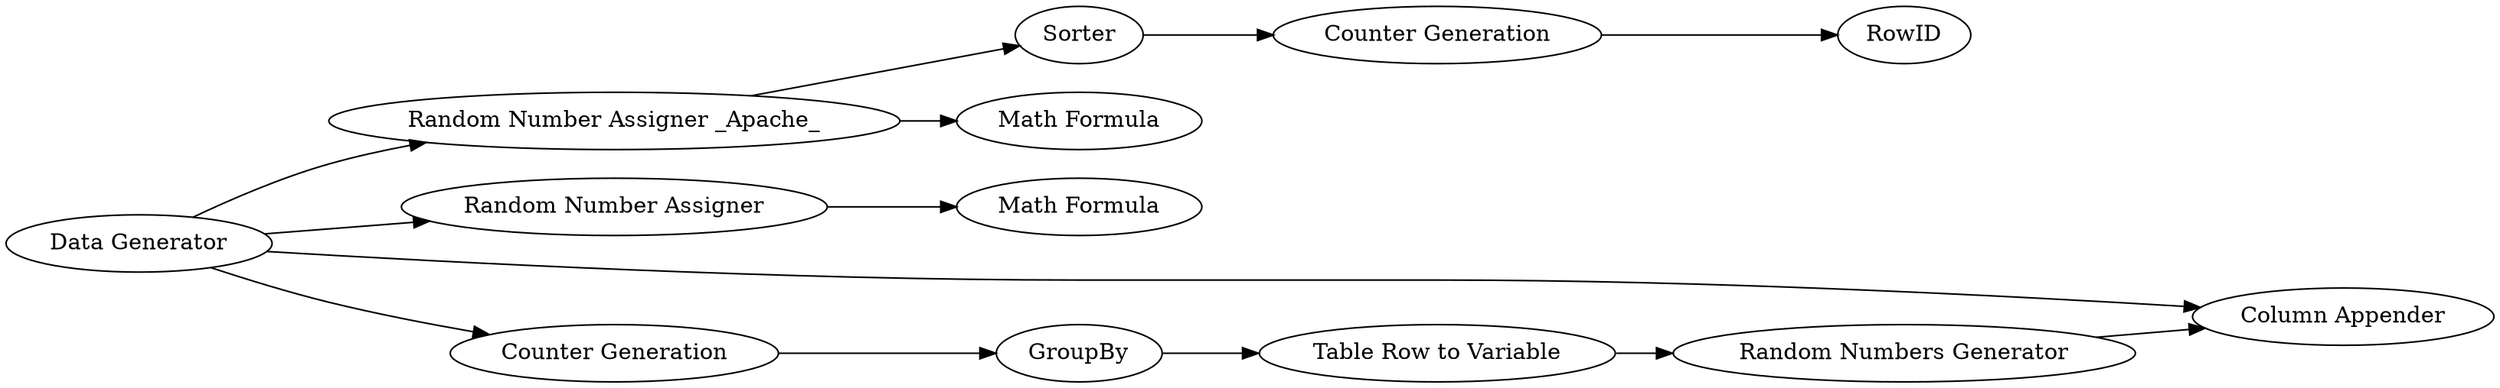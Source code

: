 digraph {
	"-2074384458178996625_7" [label=Sorter]
	"-2074384458178996625_2" [label="Random Number Assigner _Apache_"]
	"-2074384458178996625_3" [label="Data Generator"]
	"-2074384458178996625_10" [label="Random Numbers Generator"]
	"-2074384458178996625_11" [label=GroupBy]
	"-2074384458178996625_5" [label="Math Formula"]
	"-2074384458178996625_9" [label=RowID]
	"-2074384458178996625_13" [label="Table Row to Variable"]
	"-2074384458178996625_1" [label="Random Number Assigner"]
	"-2074384458178996625_15" [label="Column Appender"]
	"-2074384458178996625_8" [label="Counter Generation"]
	"-2074384458178996625_12" [label="Counter Generation"]
	"-2074384458178996625_6" [label="Math Formula"]
	"-2074384458178996625_7" -> "-2074384458178996625_8"
	"-2074384458178996625_13" -> "-2074384458178996625_10"
	"-2074384458178996625_3" -> "-2074384458178996625_1"
	"-2074384458178996625_2" -> "-2074384458178996625_7"
	"-2074384458178996625_3" -> "-2074384458178996625_12"
	"-2074384458178996625_11" -> "-2074384458178996625_13"
	"-2074384458178996625_3" -> "-2074384458178996625_2"
	"-2074384458178996625_8" -> "-2074384458178996625_9"
	"-2074384458178996625_10" -> "-2074384458178996625_15"
	"-2074384458178996625_12" -> "-2074384458178996625_11"
	"-2074384458178996625_2" -> "-2074384458178996625_5"
	"-2074384458178996625_3" -> "-2074384458178996625_15"
	"-2074384458178996625_1" -> "-2074384458178996625_6"
	rankdir=LR
}
